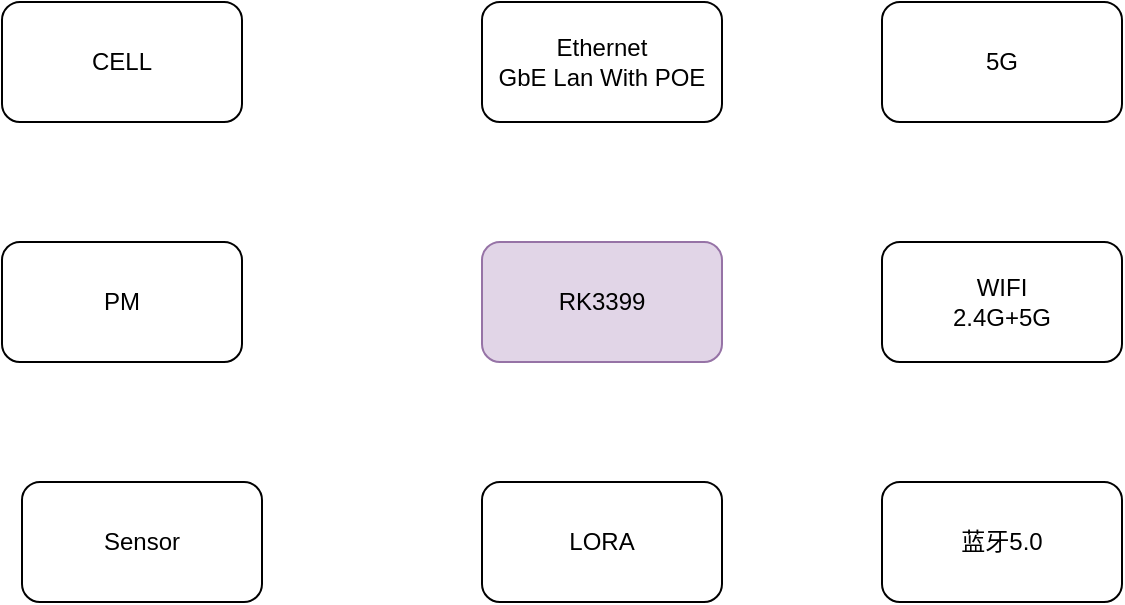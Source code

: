 <mxfile version="16.6.5" type="github" pages="2">
  <diagram id="iKRTfIvsgAHTzPborcKI" name="Full">
    <mxGraphModel dx="1422" dy="802" grid="1" gridSize="10" guides="1" tooltips="1" connect="1" arrows="1" fold="1" page="1" pageScale="1" pageWidth="827" pageHeight="1169" math="0" shadow="0">
      <root>
        <mxCell id="0" />
        <mxCell id="1" parent="0" />
        <mxCell id="kR9M7E9QdsosyzwSM0mt-1" value="RK3399" style="rounded=1;whiteSpace=wrap;html=1;fillColor=#e1d5e7;strokeColor=#9673a6;" parent="1" vertex="1">
          <mxGeometry x="320" y="350" width="120" height="60" as="geometry" />
        </mxCell>
        <mxCell id="aC08C6gNYoCpae9THRba-1" value="LORA" style="rounded=1;whiteSpace=wrap;html=1;" vertex="1" parent="1">
          <mxGeometry x="320" y="470" width="120" height="60" as="geometry" />
        </mxCell>
        <mxCell id="aC08C6gNYoCpae9THRba-2" value="5G" style="rounded=1;whiteSpace=wrap;html=1;" vertex="1" parent="1">
          <mxGeometry x="520" y="230" width="120" height="60" as="geometry" />
        </mxCell>
        <mxCell id="aC08C6gNYoCpae9THRba-3" value="Ethernet&lt;br&gt;GbE Lan With POE" style="rounded=1;whiteSpace=wrap;html=1;" vertex="1" parent="1">
          <mxGeometry x="320" y="230" width="120" height="60" as="geometry" />
        </mxCell>
        <mxCell id="aC08C6gNYoCpae9THRba-4" value="WIFI&lt;br&gt;2.4G+5G" style="rounded=1;whiteSpace=wrap;html=1;" vertex="1" parent="1">
          <mxGeometry x="520" y="350" width="120" height="60" as="geometry" />
        </mxCell>
        <mxCell id="aC08C6gNYoCpae9THRba-5" value="蓝牙5.0" style="rounded=1;whiteSpace=wrap;html=1;" vertex="1" parent="1">
          <mxGeometry x="520" y="470" width="120" height="60" as="geometry" />
        </mxCell>
        <mxCell id="aC08C6gNYoCpae9THRba-6" value="Sensor" style="rounded=1;whiteSpace=wrap;html=1;" vertex="1" parent="1">
          <mxGeometry x="90" y="470" width="120" height="60" as="geometry" />
        </mxCell>
        <mxCell id="aC08C6gNYoCpae9THRba-7" value="CELL" style="rounded=1;whiteSpace=wrap;html=1;" vertex="1" parent="1">
          <mxGeometry x="80" y="230" width="120" height="60" as="geometry" />
        </mxCell>
        <mxCell id="aC08C6gNYoCpae9THRba-8" value="PM" style="rounded=1;whiteSpace=wrap;html=1;" vertex="1" parent="1">
          <mxGeometry x="80" y="350" width="120" height="60" as="geometry" />
        </mxCell>
      </root>
    </mxGraphModel>
  </diagram>
  <diagram id="KRt99qneUdd1r6ccrVmF" name="Light">
    <mxGraphModel dx="1422" dy="802" grid="1" gridSize="10" guides="1" tooltips="1" connect="1" arrows="1" fold="1" page="1" pageScale="1" pageWidth="827" pageHeight="1169" math="0" shadow="0">
      <root>
        <mxCell id="w6mHL5BMN2BuMj6q8qPe-0" />
        <mxCell id="w6mHL5BMN2BuMj6q8qPe-1" parent="w6mHL5BMN2BuMj6q8qPe-0" />
      </root>
    </mxGraphModel>
  </diagram>
</mxfile>
